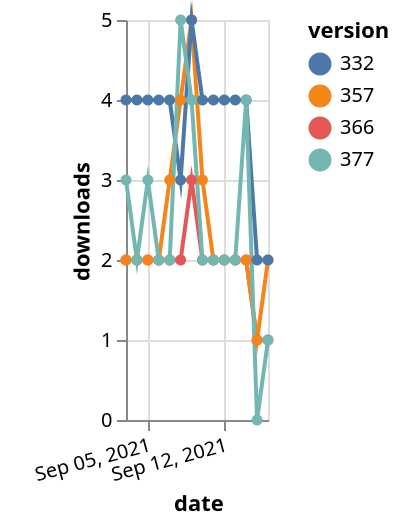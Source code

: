 {"$schema": "https://vega.github.io/schema/vega-lite/v5.json", "description": "A simple bar chart with embedded data.", "data": {"values": [{"date": "2021-09-03", "total": 2314, "delta": 2, "version": "366"}, {"date": "2021-09-04", "total": 2316, "delta": 2, "version": "366"}, {"date": "2021-09-05", "total": 2318, "delta": 2, "version": "366"}, {"date": "2021-09-06", "total": 2320, "delta": 2, "version": "366"}, {"date": "2021-09-07", "total": 2322, "delta": 2, "version": "366"}, {"date": "2021-09-08", "total": 2324, "delta": 2, "version": "366"}, {"date": "2021-09-09", "total": 2327, "delta": 3, "version": "366"}, {"date": "2021-09-10", "total": 2329, "delta": 2, "version": "366"}, {"date": "2021-09-11", "total": 2331, "delta": 2, "version": "366"}, {"date": "2021-09-12", "total": 2333, "delta": 2, "version": "366"}, {"date": "2021-09-13", "total": 2335, "delta": 2, "version": "366"}, {"date": "2021-09-14", "total": 2337, "delta": 2, "version": "366"}, {"date": "2021-09-15", "total": 2338, "delta": 1, "version": "366"}, {"date": "2021-09-16", "total": 2339, "delta": 1, "version": "366"}, {"date": "2021-09-03", "total": 2908, "delta": 2, "version": "357"}, {"date": "2021-09-04", "total": 2910, "delta": 2, "version": "357"}, {"date": "2021-09-05", "total": 2912, "delta": 2, "version": "357"}, {"date": "2021-09-06", "total": 2914, "delta": 2, "version": "357"}, {"date": "2021-09-07", "total": 2917, "delta": 3, "version": "357"}, {"date": "2021-09-08", "total": 2921, "delta": 4, "version": "357"}, {"date": "2021-09-09", "total": 2926, "delta": 5, "version": "357"}, {"date": "2021-09-10", "total": 2929, "delta": 3, "version": "357"}, {"date": "2021-09-11", "total": 2931, "delta": 2, "version": "357"}, {"date": "2021-09-12", "total": 2933, "delta": 2, "version": "357"}, {"date": "2021-09-13", "total": 2935, "delta": 2, "version": "357"}, {"date": "2021-09-14", "total": 2937, "delta": 2, "version": "357"}, {"date": "2021-09-15", "total": 2938, "delta": 1, "version": "357"}, {"date": "2021-09-16", "total": 2940, "delta": 2, "version": "357"}, {"date": "2021-09-03", "total": 4959, "delta": 4, "version": "332"}, {"date": "2021-09-04", "total": 4963, "delta": 4, "version": "332"}, {"date": "2021-09-05", "total": 4967, "delta": 4, "version": "332"}, {"date": "2021-09-06", "total": 4971, "delta": 4, "version": "332"}, {"date": "2021-09-07", "total": 4975, "delta": 4, "version": "332"}, {"date": "2021-09-08", "total": 4978, "delta": 3, "version": "332"}, {"date": "2021-09-09", "total": 4983, "delta": 5, "version": "332"}, {"date": "2021-09-10", "total": 4987, "delta": 4, "version": "332"}, {"date": "2021-09-11", "total": 4991, "delta": 4, "version": "332"}, {"date": "2021-09-12", "total": 4995, "delta": 4, "version": "332"}, {"date": "2021-09-13", "total": 4999, "delta": 4, "version": "332"}, {"date": "2021-09-14", "total": 5003, "delta": 4, "version": "332"}, {"date": "2021-09-15", "total": 5005, "delta": 2, "version": "332"}, {"date": "2021-09-16", "total": 5007, "delta": 2, "version": "332"}, {"date": "2021-09-03", "total": 2118, "delta": 3, "version": "377"}, {"date": "2021-09-04", "total": 2120, "delta": 2, "version": "377"}, {"date": "2021-09-05", "total": 2123, "delta": 3, "version": "377"}, {"date": "2021-09-06", "total": 2125, "delta": 2, "version": "377"}, {"date": "2021-09-07", "total": 2127, "delta": 2, "version": "377"}, {"date": "2021-09-08", "total": 2132, "delta": 5, "version": "377"}, {"date": "2021-09-09", "total": 2136, "delta": 4, "version": "377"}, {"date": "2021-09-10", "total": 2138, "delta": 2, "version": "377"}, {"date": "2021-09-11", "total": 2140, "delta": 2, "version": "377"}, {"date": "2021-09-12", "total": 2142, "delta": 2, "version": "377"}, {"date": "2021-09-13", "total": 2144, "delta": 2, "version": "377"}, {"date": "2021-09-14", "total": 2148, "delta": 4, "version": "377"}, {"date": "2021-09-15", "total": 2148, "delta": 0, "version": "377"}, {"date": "2021-09-16", "total": 2149, "delta": 1, "version": "377"}]}, "width": "container", "mark": {"type": "line", "point": {"filled": true}}, "encoding": {"x": {"field": "date", "type": "temporal", "timeUnit": "yearmonthdate", "title": "date", "axis": {"labelAngle": -15}}, "y": {"field": "delta", "type": "quantitative", "title": "downloads"}, "color": {"field": "version", "type": "nominal"}, "tooltip": {"field": "delta"}}}